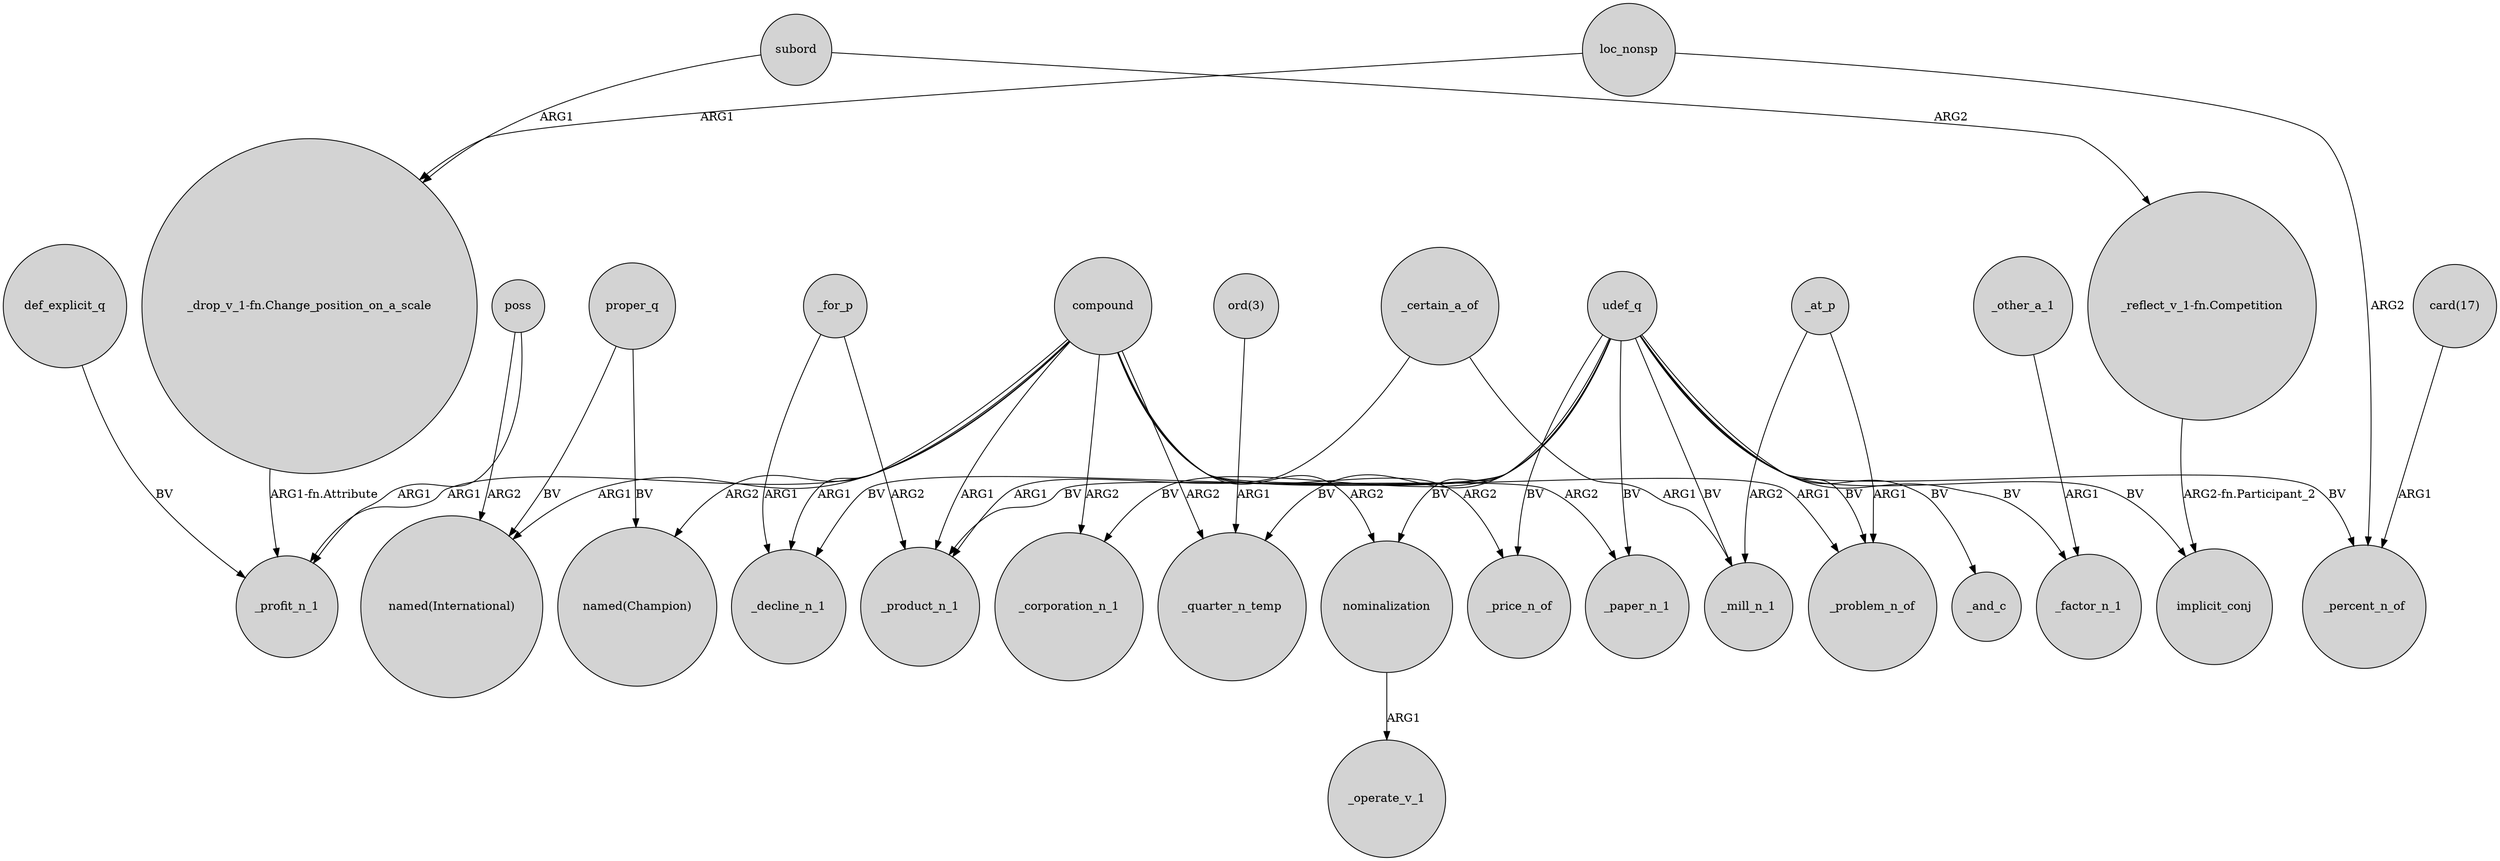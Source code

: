 digraph {
	node [shape=circle style=filled]
	def_explicit_q -> _profit_n_1 [label=BV]
	udef_q -> _decline_n_1 [label=BV]
	"ord(3)" -> _quarter_n_temp [label=ARG1]
	udef_q -> _problem_n_of [label=BV]
	udef_q -> _paper_n_1 [label=BV]
	compound -> _paper_n_1 [label=ARG2]
	udef_q -> _price_n_of [label=BV]
	"card(17)" -> _percent_n_of [label=ARG1]
	loc_nonsp -> "_drop_v_1-fn.Change_position_on_a_scale" [label=ARG1]
	_for_p -> _product_n_1 [label=ARG2]
	udef_q -> nominalization [label=BV]
	compound -> "named(International)" [label=ARG1]
	nominalization -> _operate_v_1 [label=ARG1]
	compound -> _problem_n_of [label=ARG1]
	udef_q -> _product_n_1 [label=BV]
	udef_q -> _and_c [label=BV]
	compound -> _decline_n_1 [label=ARG1]
	compound -> nominalization [label=ARG2]
	_at_p -> _problem_n_of [label=ARG1]
	compound -> _quarter_n_temp [label=ARG2]
	compound -> _price_n_of [label=ARG2]
	udef_q -> _percent_n_of [label=BV]
	"_drop_v_1-fn.Change_position_on_a_scale" -> _profit_n_1 [label="ARG1-fn.Attribute"]
	poss -> _profit_n_1 [label=ARG1]
	proper_q -> "named(International)" [label=BV]
	_for_p -> _decline_n_1 [label=ARG1]
	_certain_a_of -> _mill_n_1 [label=ARG1]
	poss -> "named(International)" [label=ARG2]
	udef_q -> _factor_n_1 [label=BV]
	compound -> _profit_n_1 [label=ARG1]
	subord -> "_drop_v_1-fn.Change_position_on_a_scale" [label=ARG1]
	proper_q -> "named(Champion)" [label=BV]
	udef_q -> _quarter_n_temp [label=BV]
	compound -> _corporation_n_1 [label=ARG2]
	udef_q -> _corporation_n_1 [label=BV]
	_other_a_1 -> _factor_n_1 [label=ARG1]
	compound -> _product_n_1 [label=ARG1]
	subord -> "_reflect_v_1-fn.Competition" [label=ARG2]
	compound -> "named(Champion)" [label=ARG2]
	udef_q -> _mill_n_1 [label=BV]
	udef_q -> implicit_conj [label=BV]
	"_reflect_v_1-fn.Competition" -> implicit_conj [label="ARG2-fn.Participant_2"]
	_certain_a_of -> _product_n_1 [label=ARG1]
	loc_nonsp -> _percent_n_of [label=ARG2]
	_at_p -> _mill_n_1 [label=ARG2]
}
